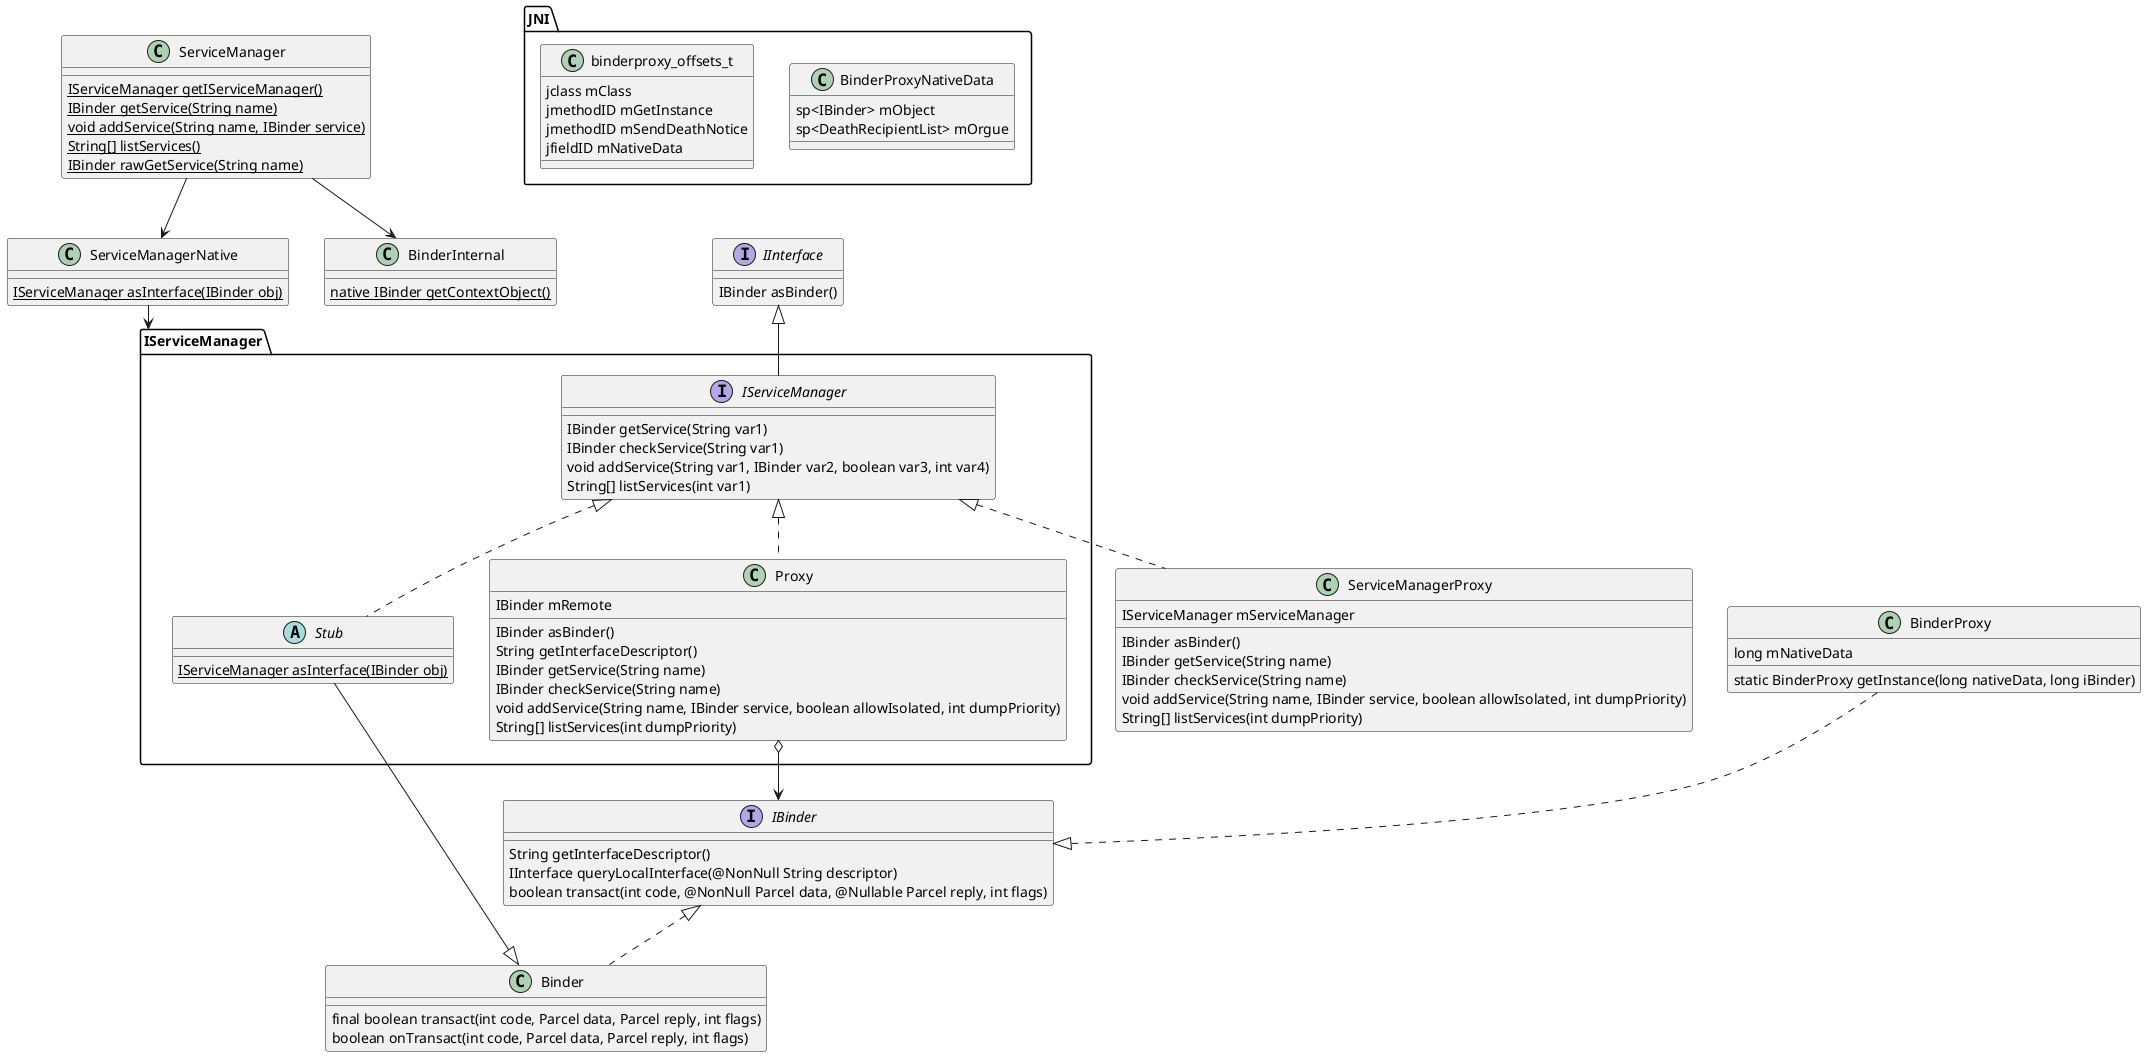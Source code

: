 @startuml
class ServiceManager {
    {static} IServiceManager getIServiceManager()
    {static} IBinder getService(String name)
    {static} void addService(String name, IBinder service)
    {static} String[] listServices()
    {static} IBinder rawGetService(String name)
}
class ServiceManagerNative {
    {static} IServiceManager asInterface(IBinder obj)
}
ServiceManager --> ServiceManagerNative
ServiceManager --> BinderInternal
ServiceManagerNative --> IServiceManager
class ServiceManagerProxy {
    IServiceManager mServiceManager
    IBinder asBinder()
    IBinder getService(String name)
    IBinder checkService(String name)
    void addService(String name, IBinder service, boolean allowIsolated, int dumpPriority)
    String[] listServices(int dumpPriority)
}
class BinderInternal {
    {static} native IBinder getContextObject()
}
interface IBinder {
    String getInterfaceDescriptor()
    IInterface queryLocalInterface(@NonNull String descriptor)
    boolean transact(int code, @NonNull Parcel data, @Nullable Parcel reply, int flags)
}
class Binder {
    final boolean transact(int code, Parcel data, Parcel reply, int flags)
    boolean onTransact(int code, Parcel data, Parcel reply, int flags)
}
IBinder <|.. Binder
interface IInterface {
    IBinder asBinder()
}
package "IServiceManager" {
interface IServiceManager {
    IBinder getService(String var1)
    IBinder checkService(String var1)
    void addService(String var1, IBinder var2, boolean var3, int var4)
    String[] listServices(int var1)
}
IInterface <|-- IServiceManager
abstract class Stub {
    {static} IServiceManager asInterface(IBinder obj)
}
class Proxy {
    IBinder mRemote
    IBinder asBinder()
    String getInterfaceDescriptor()
    IBinder getService(String name)
    IBinder checkService(String name)
    void addService(String name, IBinder service, boolean allowIsolated, int dumpPriority)
    String[] listServices(int dumpPriority)
}
    Binder <|-- Stub 
    IServiceManager <|.. Stub
    IServiceManager <|.. Proxy
    Proxy o--> IBinder
    IServiceManager <|.. ServiceManagerProxy
}
class BinderProxy {
    long mNativeData
    static BinderProxy getInstance(long nativeData, long iBinder)
}
BinderProxy ..|> IBinder

package "JNI" {

class BinderProxyNativeData {
    sp<IBinder> mObject
    sp<DeathRecipientList> mOrgue
}

class binderproxy_offsets_t {
    jclass mClass
    jmethodID mGetInstance
    jmethodID mSendDeathNotice
    jfieldID mNativeData
}
}

@enduml
